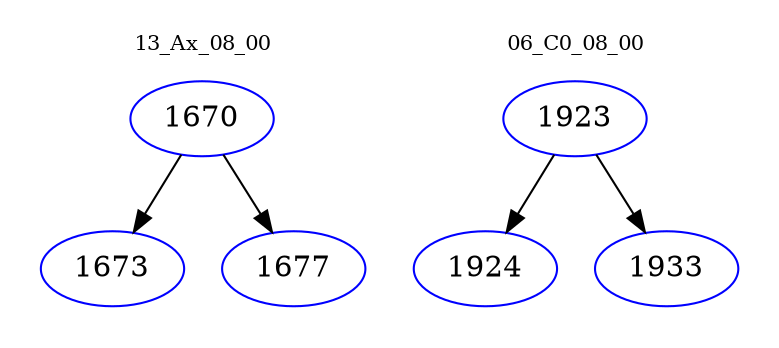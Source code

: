 digraph{
subgraph cluster_0 {
color = white
label = "13_Ax_08_00";
fontsize=10;
T0_1670 [label="1670", color="blue"]
T0_1670 -> T0_1673 [color="black"]
T0_1673 [label="1673", color="blue"]
T0_1670 -> T0_1677 [color="black"]
T0_1677 [label="1677", color="blue"]
}
subgraph cluster_1 {
color = white
label = "06_C0_08_00";
fontsize=10;
T1_1923 [label="1923", color="blue"]
T1_1923 -> T1_1924 [color="black"]
T1_1924 [label="1924", color="blue"]
T1_1923 -> T1_1933 [color="black"]
T1_1933 [label="1933", color="blue"]
}
}
